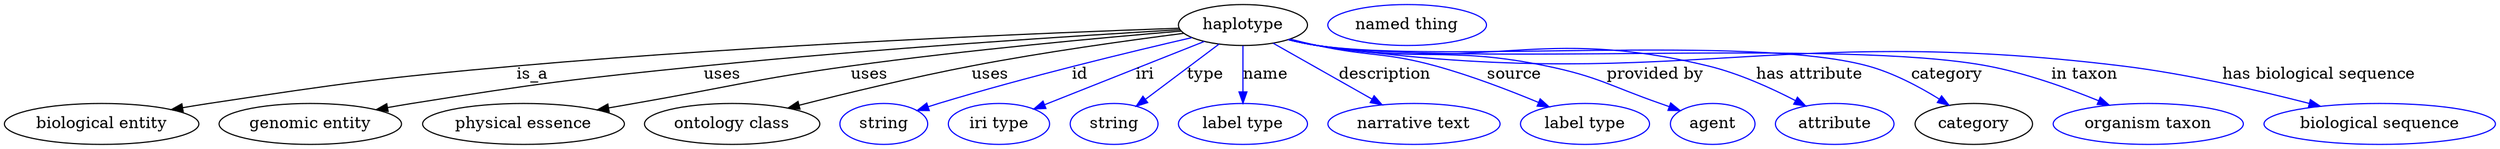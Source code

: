 digraph {
	graph [bb="0,0,2182.5,123"];
	node [label="\N"];
	haplotype	[height=0.5,
		label=haplotype,
		pos="1085.1,105",
		width=1.5707];
	"biological entity"	[height=0.5,
		pos="85.142,18",
		width=2.3651];
	haplotype -> "biological entity"	[label=is_a,
		lp="462.14,61.5",
		pos="e,146.24,30.57 1029.2,102.19 918.29,98.323 662.45,88.011 448.14,69 328.16,58.357 298.23,54.059 179.14,36 171.73,34.876 164.01,33.619 \
156.31,32.312"];
	"genomic entity"	[height=0.5,
		pos="268.14,18",
		width=2.2206];
	haplotype -> "genomic entity"	[label=uses,
		lp="628.64,61.5",
		pos="e,325.98,30.57 1030.1,100.91 941.77,95.729 763.08,84.339 612.14,69 498.45,57.446 469.98,54.062 357.14,36 350.36,34.914 343.3,33.704 \
336.26,32.444"];
	"physical essence"	[height=0.5,
		pos="454.14,18",
		width=2.4553];
	haplotype -> "physical essence"	[label=uses,
		lp="757.64,61.5",
		pos="e,518.84,30.353 1031.1,99.687 963.21,94 843.28,83.048 741.14,69 656.23,57.322 635.58,50.731 551.14,36 543.88,34.733 536.32,33.411 \
528.75,32.088"];
	"ontology class"	[height=0.5,
		pos="637.14,18",
		width=2.1304];
	haplotype -> "ontology class"	[label=uses,
		lp="863.64,61.5",
		pos="e,686.1,31.944 1033.4,97.72 985.03,91.537 910.92,81.257 847.14,69 795.69,59.112 737.81,45.113 695.87,34.442"];
	id	[color=blue,
		height=0.5,
		label=string,
		pos="770.14,18",
		width=1.0652];
	haplotype -> id	[color=blue,
		label=id,
		lp="942.14,61.5",
		pos="e,799.19,29.766 1040.4,93.917 987.08,81.603 895.49,59.494 818.14,36 815.05,35.062 811.87,34.046 808.68,32.993",
		style=solid];
	iri	[color=blue,
		height=0.5,
		label="iri type",
		pos="871.14,18",
		width=1.2277];
	haplotype -> iri	[color=blue,
		label=iri,
		lp="999.14,61.5",
		pos="e,901.77,31.166 1051.2,90.531 1013.2,75.439 951.68,50.989 911.3,34.951",
		style=solid];
	type	[color=blue,
		height=0.5,
		label=string,
		pos="972.14,18",
		width=1.0652];
	haplotype -> type	[color=blue,
		label=type,
		lp="1052.1,61.5",
		pos="e,991.51,33.569 1064.2,88.211 1045.9,74.516 1019.5,54.598 999.58,39.642",
		style=solid];
	name	[color=blue,
		height=0.5,
		label="label type",
		pos="1085.1,18",
		width=1.5707];
	haplotype -> name	[color=blue,
		label=name,
		lp="1105.1,61.5",
		pos="e,1085.1,36.175 1085.1,86.799 1085.1,75.163 1085.1,59.548 1085.1,46.237",
		style=solid];
	description	[color=blue,
		height=0.5,
		label="narrative text",
		pos="1235.1,18",
		width=2.0943];
	haplotype -> description	[color=blue,
		label=description,
		lp="1209.6,61.5",
		pos="e,1207.2,34.86 1111.6,88.999 1135.7,75.34 1171.5,55.039 1198.4,39.812",
		style=solid];
	source	[color=blue,
		height=0.5,
		label="label type",
		pos="1385.1,18",
		width=1.5707];
	haplotype -> source	[color=blue,
		label=source,
		lp="1323.1,61.5",
		pos="e,1353.7,32.982 1126.6,92.593 1134.4,90.61 1142.5,88.657 1150.1,87 1196,77.056 1208.9,81.422 1254.1,69 1285.1,60.512 1318.8,47.527 \
1344.3,36.917",
		style=solid];
	"provided by"	[color=blue,
		height=0.5,
		label=agent,
		pos="1497.1,18",
		width=1.0291];
	haplotype -> "provided by"	[color=blue,
		label="provided by",
		lp="1446.6,61.5",
		pos="e,1468.5,29.767 1125.5,92.338 1133.6,90.308 1142.1,88.402 1150.1,87 1238.5,71.6 1263.3,87.173 1351.1,69 1397,59.517 1407,51.448 \
1451.1,36 1453.7,35.109 1456.3,34.177 1459,33.229",
		style=solid];
	"has attribute"	[color=blue,
		height=0.5,
		label=attribute,
		pos="1604.1,18",
		width=1.4443];
	haplotype -> "has attribute"	[color=blue,
		label="has attribute",
		lp="1582.1,61.5",
		pos="e,1578.7,33.776 1125.1,92.189 1133.3,90.145 1142,88.271 1150.1,87 1301,63.566 1344.8,104.96 1493.1,69 1520,62.494 1548.3,49.603 \
1569.7,38.541",
		style=solid];
	category	[height=0.5,
		pos="1725.1,18",
		width=1.4263];
	haplotype -> category	[color=blue,
		label=category,
		lp="1702.6,61.5",
		pos="e,1703.7,34.391 1125.1,92.092 1133.3,90.055 1141.9,88.209 1150.1,87 1256.4,71.318 1529.6,97.394 1633.1,69 1655.2,62.943 1677.9,50.732 \
1695.2,39.893",
		style=solid];
	"in taxon"	[color=blue,
		height=0.5,
		label="organism taxon",
		pos="1878.1,18",
		width=2.3109];
	haplotype -> "in taxon"	[color=blue,
		label="in taxon",
		lp="1823.1,61.5",
		pos="e,1844.2,34.521 1124.7,92.135 1133.1,90.068 1141.8,88.199 1150.1,87 1279.5,68.343 1609.7,93.28 1738.1,69 1771.6,62.675 1807.8,49.588 \
1834.9,38.389",
		style=solid];
	"has biological sequence"	[color=blue,
		height=0.5,
		label="biological sequence",
		pos="2081.1,18",
		width=2.8164];
	haplotype -> "has biological sequence"	[color=blue,
		label="has biological sequence",
		lp="2028.6,61.5",
		pos="e,2029.4,33.502 1124.7,92.102 1133,90.037 1141.8,88.177 1150.1,87 1460.9,42.998 1544.6,107.22 1856.1,69 1912.1,62.137 1974.6,47.69 \
2019.5,36.083",
		style=solid];
	"named thing_category"	[color=blue,
		height=0.5,
		label="named thing",
		pos="1229.1,105",
		width=1.9318];
}
